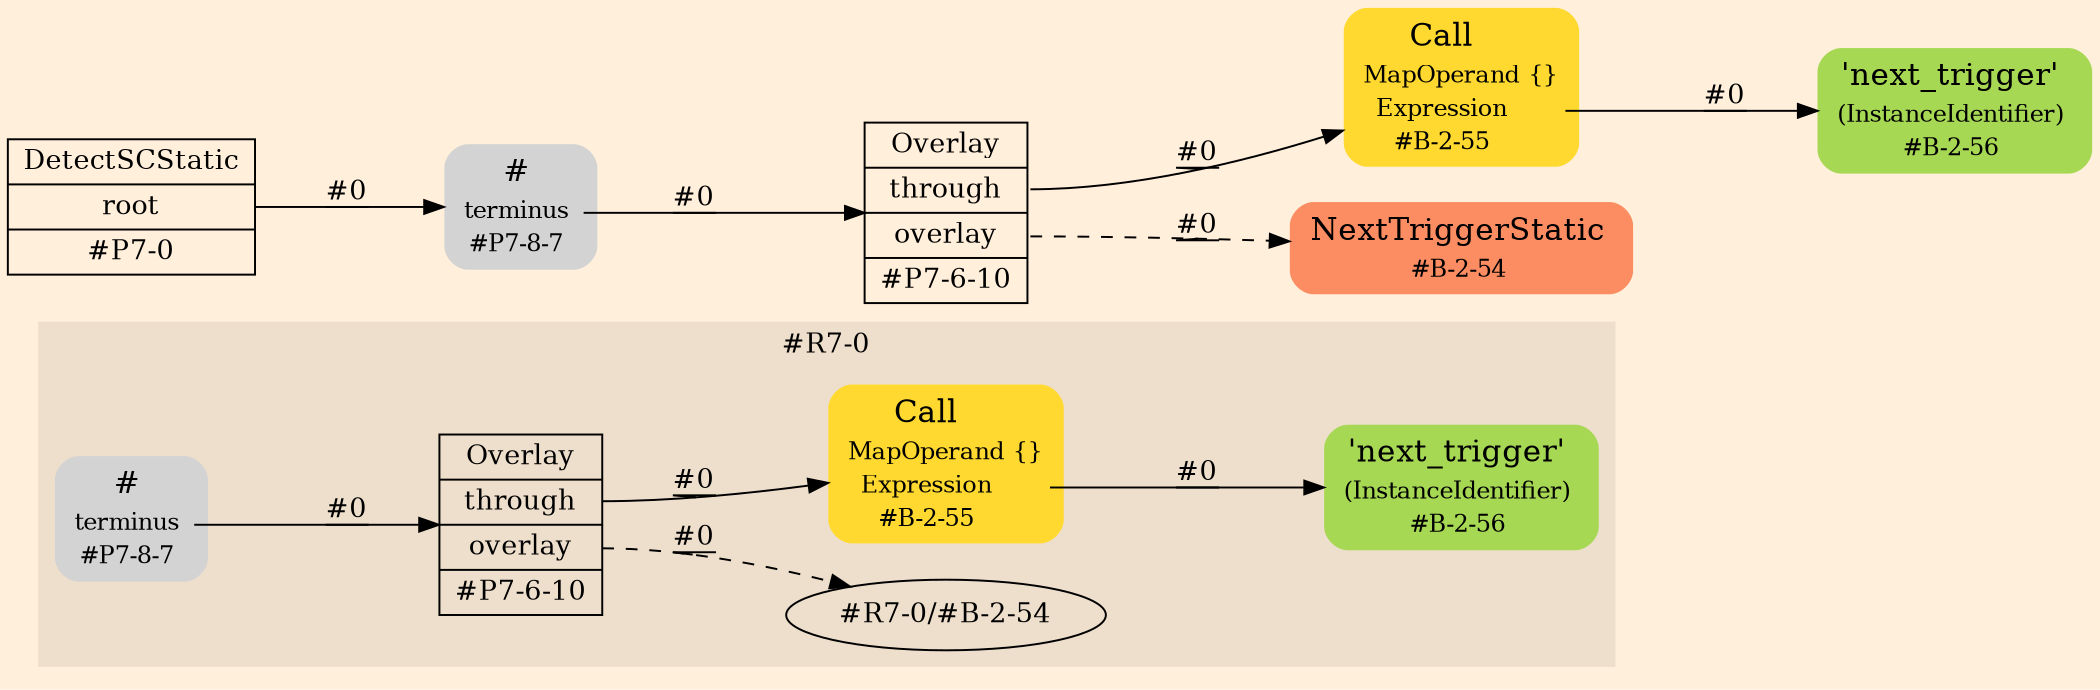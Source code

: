 digraph Inferno {
graph [
rankdir = "LR"
ranksep = 1.0
size = "14,20"
bgcolor = antiquewhite1
color = black
fontcolor = black
];
node [
];
subgraph "cluster#R7-0" {
label = "#R7-0"
style = "filled"
color = antiquewhite2
"#R7-0/#B-2-55" [
shape = "plaintext"
fillcolor = "/set28/6"
label = <<TABLE BORDER="0" CELLBORDER="0" CELLSPACING="0">
 <TR>
  <TD><FONT POINT-SIZE="16.0">Call</FONT></TD>
  <TD></TD>
 </TR>
 <TR>
  <TD>MapOperand</TD>
  <TD PORT="port0">{}</TD>
 </TR>
 <TR>
  <TD>Expression</TD>
  <TD PORT="port1"></TD>
 </TR>
 <TR>
  <TD>#B-2-55</TD>
  <TD PORT="port2"></TD>
 </TR>
</TABLE>>
style = "rounded,filled"
fontsize = "12"
];
"#R7-0/#P7-8-7" [
shape = "plaintext"
label = <<TABLE BORDER="0" CELLBORDER="0" CELLSPACING="0">
 <TR>
  <TD><FONT POINT-SIZE="16.0">#</FONT></TD>
  <TD></TD>
 </TR>
 <TR>
  <TD>terminus</TD>
  <TD PORT="port0"></TD>
 </TR>
 <TR>
  <TD>#P7-8-7</TD>
  <TD PORT="port1"></TD>
 </TR>
</TABLE>>
style = "rounded,filled"
fontsize = "12"
];
"#R7-0/#B-2-56" [
shape = "plaintext"
fillcolor = "/set28/5"
label = <<TABLE BORDER="0" CELLBORDER="0" CELLSPACING="0">
 <TR>
  <TD><FONT POINT-SIZE="16.0">'next_trigger'</FONT></TD>
  <TD></TD>
 </TR>
 <TR>
  <TD>(InstanceIdentifier)</TD>
  <TD PORT="port0"></TD>
 </TR>
 <TR>
  <TD>#B-2-56</TD>
  <TD PORT="port1"></TD>
 </TR>
</TABLE>>
style = "rounded,filled"
fontsize = "12"
];
"#R7-0/#P7-6-10" [
shape = "record"
fillcolor = antiquewhite2
label = "<fixed> Overlay | <port0> through | <port1> overlay | <port2> #P7-6-10"
style = "filled"
fontsize = "14"
color = black
fontcolor = black
];
"#R7-0/#B-2-55":port1 -> "#R7-0/#B-2-56" [style="solid"
label = "#0"
decorate = true
color = black
fontcolor = black
];
"#R7-0/#P7-8-7":port0 -> "#R7-0/#P7-6-10" [style="solid"
label = "#0"
decorate = true
color = black
fontcolor = black
];
"#R7-0/#P7-6-10":port0 -> "#R7-0/#B-2-55" [style="solid"
label = "#0"
decorate = true
color = black
fontcolor = black
];
"#R7-0/#P7-6-10":port1 -> "#R7-0/#B-2-54" [style="dashed"
label = "#0"
decorate = true
color = black
fontcolor = black
];
}
"CR#P7-0" [
shape = "record"
fillcolor = antiquewhite1
label = "<fixed> DetectSCStatic | <port0> root | <port1> #P7-0"
style = "filled"
fontsize = "14"
color = black
fontcolor = black
];
"#P7-8-7" [
shape = "plaintext"
label = <<TABLE BORDER="0" CELLBORDER="0" CELLSPACING="0">
 <TR>
  <TD><FONT POINT-SIZE="16.0">#</FONT></TD>
  <TD></TD>
 </TR>
 <TR>
  <TD>terminus</TD>
  <TD PORT="port0"></TD>
 </TR>
 <TR>
  <TD>#P7-8-7</TD>
  <TD PORT="port1"></TD>
 </TR>
</TABLE>>
style = "rounded,filled"
fontsize = "12"
];
"#P7-6-10" [
shape = "record"
fillcolor = antiquewhite1
label = "<fixed> Overlay | <port0> through | <port1> overlay | <port2> #P7-6-10"
style = "filled"
fontsize = "14"
color = black
fontcolor = black
];
"#B-2-55" [
shape = "plaintext"
fillcolor = "/set28/6"
label = <<TABLE BORDER="0" CELLBORDER="0" CELLSPACING="0">
 <TR>
  <TD><FONT POINT-SIZE="16.0">Call</FONT></TD>
  <TD></TD>
 </TR>
 <TR>
  <TD>MapOperand</TD>
  <TD PORT="port0">{}</TD>
 </TR>
 <TR>
  <TD>Expression</TD>
  <TD PORT="port1"></TD>
 </TR>
 <TR>
  <TD>#B-2-55</TD>
  <TD PORT="port2"></TD>
 </TR>
</TABLE>>
style = "rounded,filled"
fontsize = "12"
];
"#B-2-56" [
shape = "plaintext"
fillcolor = "/set28/5"
label = <<TABLE BORDER="0" CELLBORDER="0" CELLSPACING="0">
 <TR>
  <TD><FONT POINT-SIZE="16.0">'next_trigger'</FONT></TD>
  <TD></TD>
 </TR>
 <TR>
  <TD>(InstanceIdentifier)</TD>
  <TD PORT="port0"></TD>
 </TR>
 <TR>
  <TD>#B-2-56</TD>
  <TD PORT="port1"></TD>
 </TR>
</TABLE>>
style = "rounded,filled"
fontsize = "12"
];
"#B-2-54" [
shape = "plaintext"
fillcolor = "/set28/2"
label = <<TABLE BORDER="0" CELLBORDER="0" CELLSPACING="0">
 <TR>
  <TD><FONT POINT-SIZE="16.0">NextTriggerStatic</FONT></TD>
  <TD></TD>
 </TR>
 <TR>
  <TD>#B-2-54</TD>
  <TD PORT="port0"></TD>
 </TR>
</TABLE>>
style = "rounded,filled"
fontsize = "12"
];
"CR#P7-0":port0 -> "#P7-8-7" [style="solid"
label = "#0"
decorate = true
color = black
fontcolor = black
];
"#P7-8-7":port0 -> "#P7-6-10" [style="solid"
label = "#0"
decorate = true
color = black
fontcolor = black
];
"#P7-6-10":port0 -> "#B-2-55" [style="solid"
label = "#0"
decorate = true
color = black
fontcolor = black
];
"#P7-6-10":port1 -> "#B-2-54" [style="dashed"
label = "#0"
decorate = true
color = black
fontcolor = black
];
"#B-2-55":port1 -> "#B-2-56" [style="solid"
label = "#0"
decorate = true
color = black
fontcolor = black
];
}
